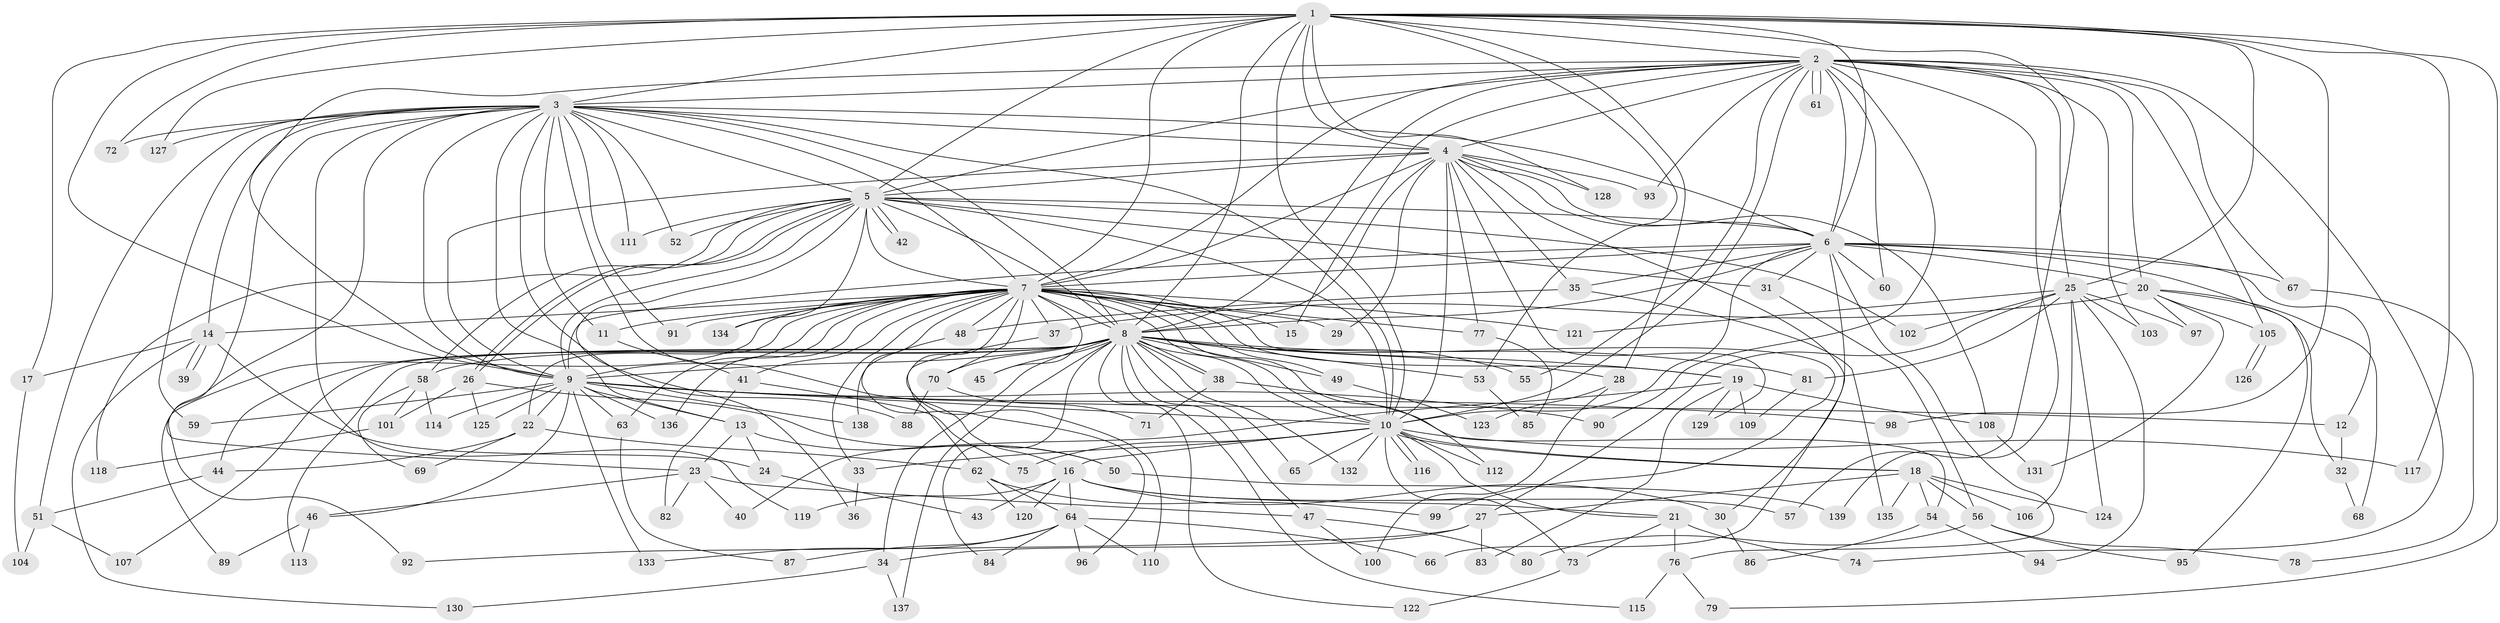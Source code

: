 // coarse degree distribution, {18: 0.009174311926605505, 21: 0.009174311926605505, 33: 0.009174311926605505, 15: 0.009174311926605505, 20: 0.009174311926605505, 16: 0.009174311926605505, 36: 0.009174311926605505, 29: 0.009174311926605505, 19: 0.009174311926605505, 3: 0.1559633027522936, 4: 0.09174311926605505, 5: 0.045871559633027525, 2: 0.5412844036697247, 11: 0.01834862385321101, 8: 0.027522935779816515, 7: 0.01834862385321101, 6: 0.009174311926605505, 1: 0.009174311926605505}
// Generated by graph-tools (version 1.1) at 2025/23/03/03/25 07:23:39]
// undirected, 139 vertices, 303 edges
graph export_dot {
graph [start="1"]
  node [color=gray90,style=filled];
  1;
  2;
  3;
  4;
  5;
  6;
  7;
  8;
  9;
  10;
  11;
  12;
  13;
  14;
  15;
  16;
  17;
  18;
  19;
  20;
  21;
  22;
  23;
  24;
  25;
  26;
  27;
  28;
  29;
  30;
  31;
  32;
  33;
  34;
  35;
  36;
  37;
  38;
  39;
  40;
  41;
  42;
  43;
  44;
  45;
  46;
  47;
  48;
  49;
  50;
  51;
  52;
  53;
  54;
  55;
  56;
  57;
  58;
  59;
  60;
  61;
  62;
  63;
  64;
  65;
  66;
  67;
  68;
  69;
  70;
  71;
  72;
  73;
  74;
  75;
  76;
  77;
  78;
  79;
  80;
  81;
  82;
  83;
  84;
  85;
  86;
  87;
  88;
  89;
  90;
  91;
  92;
  93;
  94;
  95;
  96;
  97;
  98;
  99;
  100;
  101;
  102;
  103;
  104;
  105;
  106;
  107;
  108;
  109;
  110;
  111;
  112;
  113;
  114;
  115;
  116;
  117;
  118;
  119;
  120;
  121;
  122;
  123;
  124;
  125;
  126;
  127;
  128;
  129;
  130;
  131;
  132;
  133;
  134;
  135;
  136;
  137;
  138;
  139;
  1 -- 2;
  1 -- 3;
  1 -- 4;
  1 -- 5;
  1 -- 6;
  1 -- 7;
  1 -- 8;
  1 -- 9;
  1 -- 10;
  1 -- 17;
  1 -- 25;
  1 -- 28;
  1 -- 53;
  1 -- 57;
  1 -- 72;
  1 -- 79;
  1 -- 98;
  1 -- 117;
  1 -- 127;
  1 -- 128;
  2 -- 3;
  2 -- 4;
  2 -- 5;
  2 -- 6;
  2 -- 7;
  2 -- 8;
  2 -- 9;
  2 -- 10;
  2 -- 15;
  2 -- 20;
  2 -- 25;
  2 -- 55;
  2 -- 60;
  2 -- 61;
  2 -- 61;
  2 -- 67;
  2 -- 74;
  2 -- 90;
  2 -- 93;
  2 -- 103;
  2 -- 105;
  2 -- 139;
  3 -- 4;
  3 -- 5;
  3 -- 6;
  3 -- 7;
  3 -- 8;
  3 -- 9;
  3 -- 10;
  3 -- 11;
  3 -- 13;
  3 -- 14;
  3 -- 16;
  3 -- 23;
  3 -- 51;
  3 -- 52;
  3 -- 59;
  3 -- 72;
  3 -- 88;
  3 -- 91;
  3 -- 92;
  3 -- 111;
  3 -- 119;
  3 -- 127;
  4 -- 5;
  4 -- 6;
  4 -- 7;
  4 -- 8;
  4 -- 9;
  4 -- 10;
  4 -- 29;
  4 -- 35;
  4 -- 66;
  4 -- 77;
  4 -- 93;
  4 -- 108;
  4 -- 128;
  4 -- 129;
  5 -- 6;
  5 -- 7;
  5 -- 8;
  5 -- 9;
  5 -- 10;
  5 -- 26;
  5 -- 26;
  5 -- 31;
  5 -- 36;
  5 -- 42;
  5 -- 42;
  5 -- 52;
  5 -- 58;
  5 -- 102;
  5 -- 111;
  5 -- 118;
  5 -- 134;
  6 -- 7;
  6 -- 8;
  6 -- 9;
  6 -- 10;
  6 -- 12;
  6 -- 20;
  6 -- 30;
  6 -- 31;
  6 -- 35;
  6 -- 60;
  6 -- 67;
  6 -- 76;
  6 -- 95;
  7 -- 8;
  7 -- 9;
  7 -- 10;
  7 -- 11;
  7 -- 14;
  7 -- 15;
  7 -- 19;
  7 -- 22;
  7 -- 29;
  7 -- 33;
  7 -- 37;
  7 -- 41;
  7 -- 45;
  7 -- 48;
  7 -- 49;
  7 -- 63;
  7 -- 70;
  7 -- 77;
  7 -- 89;
  7 -- 91;
  7 -- 96;
  7 -- 99;
  7 -- 110;
  7 -- 112;
  7 -- 121;
  7 -- 134;
  7 -- 136;
  8 -- 9;
  8 -- 10;
  8 -- 19;
  8 -- 28;
  8 -- 34;
  8 -- 38;
  8 -- 38;
  8 -- 44;
  8 -- 45;
  8 -- 47;
  8 -- 49;
  8 -- 53;
  8 -- 55;
  8 -- 58;
  8 -- 65;
  8 -- 70;
  8 -- 81;
  8 -- 84;
  8 -- 107;
  8 -- 113;
  8 -- 115;
  8 -- 122;
  8 -- 132;
  8 -- 137;
  9 -- 10;
  9 -- 12;
  9 -- 13;
  9 -- 22;
  9 -- 46;
  9 -- 59;
  9 -- 63;
  9 -- 90;
  9 -- 98;
  9 -- 114;
  9 -- 125;
  9 -- 133;
  9 -- 136;
  9 -- 138;
  10 -- 16;
  10 -- 18;
  10 -- 18;
  10 -- 21;
  10 -- 33;
  10 -- 65;
  10 -- 73;
  10 -- 75;
  10 -- 112;
  10 -- 116;
  10 -- 116;
  10 -- 117;
  10 -- 132;
  11 -- 41;
  12 -- 32;
  13 -- 23;
  13 -- 24;
  13 -- 50;
  14 -- 17;
  14 -- 24;
  14 -- 39;
  14 -- 39;
  14 -- 130;
  16 -- 21;
  16 -- 30;
  16 -- 43;
  16 -- 57;
  16 -- 64;
  16 -- 119;
  16 -- 120;
  17 -- 104;
  18 -- 27;
  18 -- 54;
  18 -- 56;
  18 -- 106;
  18 -- 124;
  18 -- 135;
  19 -- 40;
  19 -- 83;
  19 -- 108;
  19 -- 109;
  19 -- 129;
  20 -- 32;
  20 -- 37;
  20 -- 68;
  20 -- 97;
  20 -- 105;
  20 -- 131;
  21 -- 73;
  21 -- 74;
  21 -- 76;
  22 -- 44;
  22 -- 62;
  22 -- 69;
  23 -- 40;
  23 -- 46;
  23 -- 47;
  23 -- 82;
  24 -- 43;
  25 -- 27;
  25 -- 81;
  25 -- 94;
  25 -- 97;
  25 -- 102;
  25 -- 103;
  25 -- 106;
  25 -- 121;
  25 -- 124;
  26 -- 50;
  26 -- 101;
  26 -- 125;
  27 -- 34;
  27 -- 83;
  27 -- 92;
  28 -- 100;
  28 -- 123;
  30 -- 86;
  31 -- 56;
  32 -- 68;
  33 -- 36;
  34 -- 130;
  34 -- 137;
  35 -- 48;
  35 -- 135;
  37 -- 62;
  38 -- 54;
  38 -- 71;
  41 -- 75;
  41 -- 82;
  44 -- 51;
  46 -- 89;
  46 -- 113;
  47 -- 80;
  47 -- 100;
  48 -- 138;
  49 -- 123;
  50 -- 139;
  51 -- 104;
  51 -- 107;
  53 -- 85;
  54 -- 86;
  54 -- 94;
  56 -- 78;
  56 -- 80;
  56 -- 95;
  58 -- 69;
  58 -- 101;
  58 -- 114;
  62 -- 64;
  62 -- 99;
  62 -- 120;
  63 -- 87;
  64 -- 66;
  64 -- 84;
  64 -- 87;
  64 -- 96;
  64 -- 110;
  64 -- 133;
  67 -- 78;
  70 -- 71;
  70 -- 88;
  73 -- 122;
  76 -- 79;
  76 -- 115;
  77 -- 85;
  81 -- 109;
  101 -- 118;
  105 -- 126;
  105 -- 126;
  108 -- 131;
}
